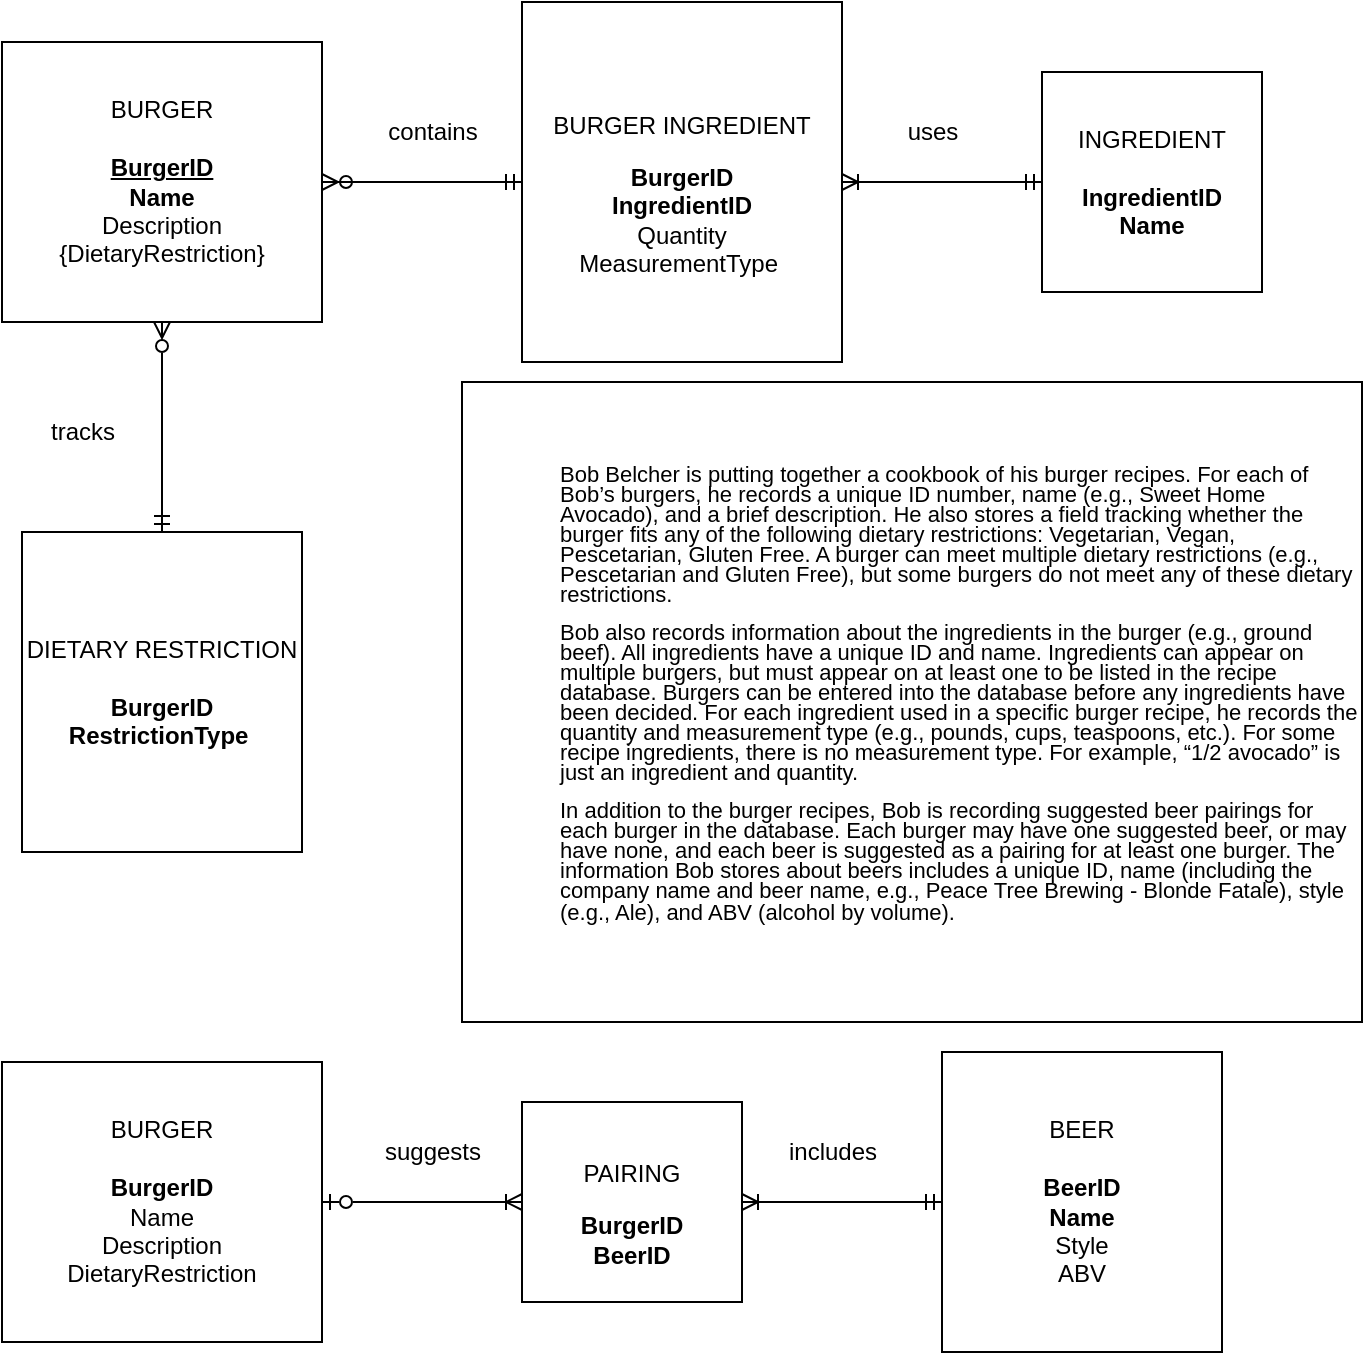 <mxfile version="24.4.13" type="github" pages="3">
  <diagram name="Page-1" id="Bt-Prqsc08S4VrHp_V5Z">
    <mxGraphModel dx="1026" dy="610" grid="1" gridSize="10" guides="1" tooltips="1" connect="1" arrows="1" fold="1" page="1" pageScale="1" pageWidth="850" pageHeight="1100" math="0" shadow="0">
      <root>
        <mxCell id="0" />
        <mxCell id="1" parent="0" />
        <mxCell id="dUmhyJ2pQsw7l2jsUwQ5-2" value="&lt;div&gt;&lt;span style=&quot;background-color: initial;&quot;&gt;BURGER&lt;/span&gt;&lt;/div&gt;&lt;span style=&quot;background-color: initial;&quot;&gt;&lt;div&gt;&lt;span style=&quot;background-color: initial;&quot;&gt;&lt;br&gt;&lt;/span&gt;&lt;/div&gt;&lt;b&gt;&lt;u&gt;BurgerID&lt;/u&gt;&lt;/b&gt;&lt;/span&gt;&lt;br&gt;&lt;span style=&quot;background-color: initial;&quot;&gt;&lt;b&gt;Name&lt;/b&gt;&lt;/span&gt;&lt;br&gt;&lt;span style=&quot;background-color: initial;&quot;&gt;Description&lt;/span&gt;&lt;br&gt;&lt;span style=&quot;background-color: initial;&quot;&gt;{DietaryRestriction}&lt;/span&gt;" style="whiteSpace=wrap;html=1;align=center;" parent="1" vertex="1">
          <mxGeometry x="100" y="120" width="160" height="140" as="geometry" />
        </mxCell>
        <mxCell id="kC2TZrMbqAWbKPN7_ByG-2" value="&lt;div&gt;INGREDIENT&lt;/div&gt;&lt;div&gt;&lt;br&gt;&lt;/div&gt;&lt;b&gt;IngredientID&lt;/b&gt;&lt;div&gt;&lt;b&gt;Name&lt;/b&gt;&lt;/div&gt;" style="whiteSpace=wrap;html=1;align=center;" vertex="1" parent="1">
          <mxGeometry x="620" y="135" width="110" height="110" as="geometry" />
        </mxCell>
        <mxCell id="kC2TZrMbqAWbKPN7_ByG-3" value="BEER&lt;div&gt;&lt;br&gt;&lt;/div&gt;&lt;div&gt;&lt;span style=&quot;background-color: initial;&quot;&gt;&lt;b&gt;BeerID&lt;/b&gt;&lt;/span&gt;&lt;br&gt;&lt;span style=&quot;background-color: initial;&quot;&gt;&lt;b&gt;Name&lt;/b&gt;&lt;/span&gt;&lt;br&gt;&lt;span style=&quot;background-color: initial;&quot;&gt;Style&lt;/span&gt;&lt;br&gt;&lt;span style=&quot;background-color: initial;&quot;&gt;ABV&lt;/span&gt;&lt;br&gt;&lt;/div&gt;" style="whiteSpace=wrap;html=1;align=center;" vertex="1" parent="1">
          <mxGeometry x="570" y="625" width="140" height="150" as="geometry" />
        </mxCell>
        <mxCell id="kC2TZrMbqAWbKPN7_ByG-5" value="DIETARY RESTRICTION&lt;div&gt;&lt;br&gt;&lt;/div&gt;&lt;div&gt;&lt;span style=&quot;background-color: initial;&quot;&gt;&lt;b&gt;BurgerID&lt;/b&gt;&lt;/span&gt;&lt;br&gt;&lt;span style=&quot;background-color: initial;&quot;&gt;&lt;b&gt;RestrictionType&lt;/b&gt;&amp;nbsp;&lt;/span&gt;&lt;br&gt;&lt;/div&gt;" style="whiteSpace=wrap;html=1;align=center;" vertex="1" parent="1">
          <mxGeometry x="110" y="365" width="140" height="160" as="geometry" />
        </mxCell>
        <mxCell id="kC2TZrMbqAWbKPN7_ByG-7" value="&lt;p&gt;PAIRING&lt;/p&gt;&lt;b&gt;&lt;span style=&quot;background-color: initial;&quot;&gt;BurgerID&lt;/span&gt;&lt;br&gt;&lt;span style=&quot;background-color: initial;&quot;&gt;BeerID&lt;/span&gt;&lt;/b&gt;" style="whiteSpace=wrap;html=1;align=center;" vertex="1" parent="1">
          <mxGeometry x="360" y="650" width="110" height="100" as="geometry" />
        </mxCell>
        <mxCell id="kC2TZrMbqAWbKPN7_ByG-8" value="&lt;p&gt;BURGER INGREDIENT&lt;/p&gt;&lt;b&gt;&lt;span style=&quot;background-color: initial;&quot;&gt;BurgerID&lt;/span&gt;&lt;br&gt;&lt;span style=&quot;background-color: initial;&quot;&gt;IngredientID&lt;/span&gt;&lt;/b&gt;&lt;br&gt;&lt;span style=&quot;background-color: initial;&quot;&gt;Quantity&lt;/span&gt;&lt;br&gt;&lt;span style=&quot;background-color: initial;&quot;&gt;MeasurementType&amp;nbsp;&lt;/span&gt;" style="whiteSpace=wrap;html=1;align=center;" vertex="1" parent="1">
          <mxGeometry x="360" y="100" width="160" height="180" as="geometry" />
        </mxCell>
        <mxCell id="kC2TZrMbqAWbKPN7_ByG-11" value="&lt;div&gt;&lt;span style=&quot;background-color: initial;&quot;&gt;BURGER&lt;/span&gt;&lt;/div&gt;&lt;span style=&quot;background-color: initial;&quot;&gt;&lt;div&gt;&lt;span style=&quot;background-color: initial;&quot;&gt;&lt;br&gt;&lt;/span&gt;&lt;/div&gt;&lt;b&gt;BurgerID&lt;/b&gt;&lt;/span&gt;&lt;br&gt;&lt;span style=&quot;background-color: initial;&quot;&gt;Name&lt;/span&gt;&lt;br&gt;&lt;span style=&quot;background-color: initial;&quot;&gt;Description&lt;/span&gt;&lt;br&gt;&lt;span style=&quot;background-color: initial;&quot;&gt;DietaryRestriction&lt;/span&gt;" style="whiteSpace=wrap;html=1;align=center;" vertex="1" parent="1">
          <mxGeometry x="100" y="630" width="160" height="140" as="geometry" />
        </mxCell>
        <mxCell id="kC2TZrMbqAWbKPN7_ByG-13" value="&lt;p style=&quot;margin: 0in 0in 0in 0.5in; line-height: 90%; font-size: 11px; font-family: &amp;quot;Franklin Gothic Book&amp;quot;, sans-serif; text-align: left;&quot; class=&quot;MsoListParagraph&quot;&gt;&lt;font style=&quot;font-size: 11px;&quot;&gt;Bob Belcher is putting together a cookbook of his burger recipes. For each of Bob’s burgers, he records a unique ID number, name (e.g., Sweet Home Avocado), and a brief description. He also stores a field tracking whether the burger fits any of the following dietary restrictions: Vegetarian, Vegan, Pescetarian, Gluten Free. A burger can meet multiple dietary restrictions (e.g., Pescetarian and Gluten Free), but some burgers do not meet any of these dietary restrictions.&lt;/font&gt;&lt;/p&gt;&lt;p style=&quot;margin: 0in 0in 0in 0.5in; line-height: 90%; font-size: 11px; font-family: &amp;quot;Franklin Gothic Book&amp;quot;, sans-serif; text-align: left;&quot; class=&quot;MsoListParagraph&quot;&gt;&lt;font style=&quot;font-size: 11px;&quot;&gt;&amp;nbsp;&lt;/font&gt;&lt;/p&gt;&lt;p style=&quot;margin: 0in 0in 0in 0.5in; line-height: 90%; font-size: 11px; font-family: &amp;quot;Franklin Gothic Book&amp;quot;, sans-serif; text-align: left;&quot; class=&quot;MsoListParagraph&quot;&gt;&lt;font style=&quot;font-size: 11px;&quot;&gt;Bob also records information about the ingredients in the burger (e.g., ground beef). All ingredients have a unique ID and name. Ingredients can appear on multiple burgers, but must appear on at least one to be listed in the recipe database. Burgers can be entered into the database before any ingredients have been decided. For each ingredient used in a specific burger recipe, he records the quantity and measurement type (e.g., pounds, cups, teaspoons, etc.). For some recipe ingredients, there is no measurement type. For example, “1/2 avocado” is just an ingredient and quantity.&lt;/font&gt;&lt;/p&gt;&lt;p style=&quot;margin: 0in 0in 0in 0.5in; line-height: 90%; font-size: 11px; font-family: &amp;quot;Franklin Gothic Book&amp;quot;, sans-serif; text-align: left;&quot; class=&quot;MsoListParagraph&quot;&gt;&lt;font style=&quot;font-size: 11px;&quot;&gt;&amp;nbsp;&lt;/font&gt;&lt;/p&gt;&lt;p style=&quot;margin: 0in 0in 6pt 0.5in; line-height: 90%; font-size: 11px; font-family: &amp;quot;Franklin Gothic Book&amp;quot;, sans-serif; text-align: left;&quot; class=&quot;MsoListParagraph&quot;&gt;&lt;font style=&quot;font-size: 11px;&quot;&gt;In addition to the burger recipes, Bob is recording suggested beer pairings for each burger in the database. Each burger may have one suggested beer, or may have none, and each beer is suggested as a pairing for at least one burger. The information Bob stores about beers includes a unique ID, name (including the company name and beer name, e.g., Peace Tree Brewing - Blonde Fatale), style (e.g., Ale), and ABV (alcohol by volume).&lt;/font&gt;&lt;span style=&quot;font-size: 10pt; font-size: 10pt;&quot;&gt;&lt;/span&gt;&lt;/p&gt;" style="whiteSpace=wrap;html=1;strokeColor=default;align=center;" vertex="1" parent="1">
          <mxGeometry x="330" y="290" width="450" height="320" as="geometry" />
        </mxCell>
        <mxCell id="kC2TZrMbqAWbKPN7_ByG-22" value="" style="edgeStyle=entityRelationEdgeStyle;fontSize=12;html=1;endArrow=ERoneToMany;startArrow=ERmandOne;rounded=0;entryX=1;entryY=0.5;entryDx=0;entryDy=0;exitX=0;exitY=0.5;exitDx=0;exitDy=0;" edge="1" parent="1" source="kC2TZrMbqAWbKPN7_ByG-2" target="kC2TZrMbqAWbKPN7_ByG-8">
          <mxGeometry width="100" height="100" relative="1" as="geometry">
            <mxPoint x="400" y="400" as="sourcePoint" />
            <mxPoint x="500" y="300" as="targetPoint" />
          </mxGeometry>
        </mxCell>
        <mxCell id="kC2TZrMbqAWbKPN7_ByG-25" value="" style="edgeStyle=entityRelationEdgeStyle;fontSize=12;html=1;endArrow=ERzeroToMany;endFill=1;rounded=0;entryX=1;entryY=0.5;entryDx=0;entryDy=0;exitX=1;exitY=0.5;exitDx=0;exitDy=0;" edge="1" parent="1" source="dUmhyJ2pQsw7l2jsUwQ5-2" target="dUmhyJ2pQsw7l2jsUwQ5-2">
          <mxGeometry width="100" height="100" relative="1" as="geometry">
            <mxPoint x="400" y="330" as="sourcePoint" />
            <mxPoint x="500" y="230" as="targetPoint" />
          </mxGeometry>
        </mxCell>
        <mxCell id="kC2TZrMbqAWbKPN7_ByG-31" value="" style="edgeStyle=entityRelationEdgeStyle;fontSize=12;html=1;endArrow=ERzeroToMany;endFill=1;rounded=0;entryX=1;entryY=0.5;entryDx=0;entryDy=0;exitX=0;exitY=0.5;exitDx=0;exitDy=0;" edge="1" parent="1" source="kC2TZrMbqAWbKPN7_ByG-8" target="dUmhyJ2pQsw7l2jsUwQ5-2">
          <mxGeometry width="100" height="100" relative="1" as="geometry">
            <mxPoint x="400" y="220" as="sourcePoint" />
            <mxPoint x="500" y="120" as="targetPoint" />
          </mxGeometry>
        </mxCell>
        <mxCell id="kC2TZrMbqAWbKPN7_ByG-32" value="" style="edgeStyle=entityRelationEdgeStyle;fontSize=12;html=1;endArrow=ERmandOne;endFill=0;rounded=0;entryX=0;entryY=0.5;entryDx=0;entryDy=0;exitX=1;exitY=0.5;exitDx=0;exitDy=0;" edge="1" parent="1" source="dUmhyJ2pQsw7l2jsUwQ5-2" target="kC2TZrMbqAWbKPN7_ByG-8">
          <mxGeometry width="100" height="100" relative="1" as="geometry">
            <mxPoint x="260" y="330" as="sourcePoint" />
            <mxPoint x="360" y="230" as="targetPoint" />
          </mxGeometry>
        </mxCell>
        <mxCell id="kC2TZrMbqAWbKPN7_ByG-34" value="" style="edgeStyle=entityRelationEdgeStyle;fontSize=12;html=1;endArrow=ERoneToMany;endFill=0;rounded=0;entryX=0;entryY=0.5;entryDx=0;entryDy=0;exitX=1;exitY=0.5;exitDx=0;exitDy=0;startArrow=ERzeroToOne;startFill=0;" edge="1" parent="1" source="kC2TZrMbqAWbKPN7_ByG-11" target="kC2TZrMbqAWbKPN7_ByG-7">
          <mxGeometry width="100" height="100" relative="1" as="geometry">
            <mxPoint x="400" y="550" as="sourcePoint" />
            <mxPoint x="500" y="450" as="targetPoint" />
          </mxGeometry>
        </mxCell>
        <mxCell id="kC2TZrMbqAWbKPN7_ByG-37" value="" style="endArrow=ERmandOne;html=1;rounded=0;exitX=0.5;exitY=1;exitDx=0;exitDy=0;entryX=0.5;entryY=0;entryDx=0;entryDy=0;startArrow=ERzeroToMany;startFill=0;endFill=0;" edge="1" parent="1" source="dUmhyJ2pQsw7l2jsUwQ5-2" target="kC2TZrMbqAWbKPN7_ByG-5">
          <mxGeometry relative="1" as="geometry">
            <mxPoint x="370" y="360" as="sourcePoint" />
            <mxPoint x="530" y="360" as="targetPoint" />
          </mxGeometry>
        </mxCell>
        <mxCell id="kC2TZrMbqAWbKPN7_ByG-39" value="" style="edgeStyle=entityRelationEdgeStyle;fontSize=12;html=1;endArrow=ERmandOne;startArrow=ERoneToMany;rounded=0;entryX=0;entryY=0.5;entryDx=0;entryDy=0;exitX=1;exitY=0.5;exitDx=0;exitDy=0;endFill=0;startFill=0;" edge="1" parent="1" source="kC2TZrMbqAWbKPN7_ByG-7" target="kC2TZrMbqAWbKPN7_ByG-3">
          <mxGeometry width="100" height="100" relative="1" as="geometry">
            <mxPoint x="400" y="720" as="sourcePoint" />
            <mxPoint x="500" y="620" as="targetPoint" />
          </mxGeometry>
        </mxCell>
        <mxCell id="kC2TZrMbqAWbKPN7_ByG-40" value="includes" style="text;html=1;align=center;verticalAlign=middle;resizable=0;points=[];autosize=1;strokeColor=none;fillColor=none;" vertex="1" parent="1">
          <mxGeometry x="480" y="660" width="70" height="30" as="geometry" />
        </mxCell>
        <mxCell id="kC2TZrMbqAWbKPN7_ByG-41" value="contains" style="text;html=1;align=center;verticalAlign=middle;resizable=0;points=[];autosize=1;strokeColor=none;fillColor=none;" vertex="1" parent="1">
          <mxGeometry x="280" y="150" width="70" height="30" as="geometry" />
        </mxCell>
        <mxCell id="kC2TZrMbqAWbKPN7_ByG-42" value="uses" style="text;html=1;align=center;verticalAlign=middle;resizable=0;points=[];autosize=1;strokeColor=none;fillColor=none;" vertex="1" parent="1">
          <mxGeometry x="540" y="150" width="50" height="30" as="geometry" />
        </mxCell>
        <mxCell id="kC2TZrMbqAWbKPN7_ByG-43" value="suggests" style="text;html=1;align=center;verticalAlign=middle;resizable=0;points=[];autosize=1;strokeColor=none;fillColor=none;" vertex="1" parent="1">
          <mxGeometry x="280" y="660" width="70" height="30" as="geometry" />
        </mxCell>
        <mxCell id="kC2TZrMbqAWbKPN7_ByG-44" value="tracks" style="text;html=1;align=center;verticalAlign=middle;resizable=0;points=[];autosize=1;strokeColor=none;fillColor=none;" vertex="1" parent="1">
          <mxGeometry x="110" y="300" width="60" height="30" as="geometry" />
        </mxCell>
      </root>
    </mxGraphModel>
  </diagram>
  <diagram id="XBSaBjb5asVJhM9tKnt9" name="Page-2">
    <mxGraphModel dx="1026" dy="610" grid="1" gridSize="10" guides="1" tooltips="1" connect="1" arrows="1" fold="1" page="1" pageScale="1" pageWidth="850" pageHeight="1100" math="0" shadow="0">
      <root>
        <mxCell id="0" />
        <mxCell id="1" parent="0" />
        <mxCell id="4lWUt38a49ij_1Tf9b_s-2" value="&lt;div&gt;PERSON&lt;/div&gt;&lt;div&gt;&lt;br&gt;&lt;/div&gt;&lt;u style=&quot;font-weight: bold;&quot;&gt;PersonID&lt;/u&gt;&lt;br&gt;&lt;b&gt;PersonName (First, Last)&lt;/b&gt;&lt;br&gt;Sex&lt;br&gt;Hometown&lt;br&gt;Occupation" style="whiteSpace=wrap;html=1;align=center;" vertex="1" parent="1">
          <mxGeometry x="120" y="197.5" width="170" height="180" as="geometry" />
        </mxCell>
        <mxCell id="4lWUt38a49ij_1Tf9b_s-3" value="&lt;div&gt;RELATIONSHIP&lt;/div&gt;&lt;div&gt;&lt;br&gt;&lt;/div&gt;Partner&lt;div&gt;Children&lt;/div&gt;" style="shape=ext;margin=3;double=1;whiteSpace=wrap;html=1;align=center;" vertex="1" parent="1">
          <mxGeometry x="560" y="195" width="160" height="185" as="geometry" />
        </mxCell>
        <mxCell id="4lWUt38a49ij_1Tf9b_s-4" value="" style="edgeStyle=entityRelationEdgeStyle;fontSize=12;html=1;endArrow=ERoneToMany;rounded=0;exitX=1;exitY=0.5;exitDx=0;exitDy=0;entryX=0;entryY=0.5;entryDx=0;entryDy=0;startArrow=ERmandOne;startFill=0;" edge="1" parent="1" source="4lWUt38a49ij_1Tf9b_s-2" target="4lWUt38a49ij_1Tf9b_s-3">
          <mxGeometry width="100" height="100" relative="1" as="geometry">
            <mxPoint x="370" y="370" as="sourcePoint" />
            <mxPoint x="470" y="270" as="targetPoint" />
          </mxGeometry>
        </mxCell>
        <mxCell id="4lWUt38a49ij_1Tf9b_s-6" value="&lt;b&gt;Married&lt;/b&gt;" style="whiteSpace=wrap;html=1;align=center;" vertex="1" parent="1">
          <mxGeometry x="370" y="120" width="110" height="50" as="geometry" />
        </mxCell>
        <mxCell id="QGQ0AFx4BzGMjgcJBzaF-3" value="" style="endArrow=none;dashed=1;html=1;rounded=0;entryX=0.5;entryY=1;entryDx=0;entryDy=0;" edge="1" parent="1" target="4lWUt38a49ij_1Tf9b_s-6">
          <mxGeometry width="50" height="50" relative="1" as="geometry">
            <mxPoint x="425" y="290" as="sourcePoint" />
            <mxPoint x="450" y="290" as="targetPoint" />
          </mxGeometry>
        </mxCell>
        <mxCell id="QGQ0AFx4BzGMjgcJBzaF-4" value="dates" style="text;html=1;align=center;verticalAlign=middle;resizable=0;points=[];autosize=1;strokeColor=none;fillColor=none;" vertex="1" parent="1">
          <mxGeometry x="400" y="310" width="50" height="30" as="geometry" />
        </mxCell>
      </root>
    </mxGraphModel>
  </diagram>
  <diagram id="-0dbS2np-kNkvbnMjzhl" name="Page-3">
    <mxGraphModel grid="1" page="1" gridSize="10" guides="1" tooltips="1" connect="1" arrows="1" fold="1" pageScale="1" pageWidth="850" pageHeight="1100" math="0" shadow="0">
      <root>
        <mxCell id="0" />
        <mxCell id="1" parent="0" />
      </root>
    </mxGraphModel>
  </diagram>
</mxfile>

